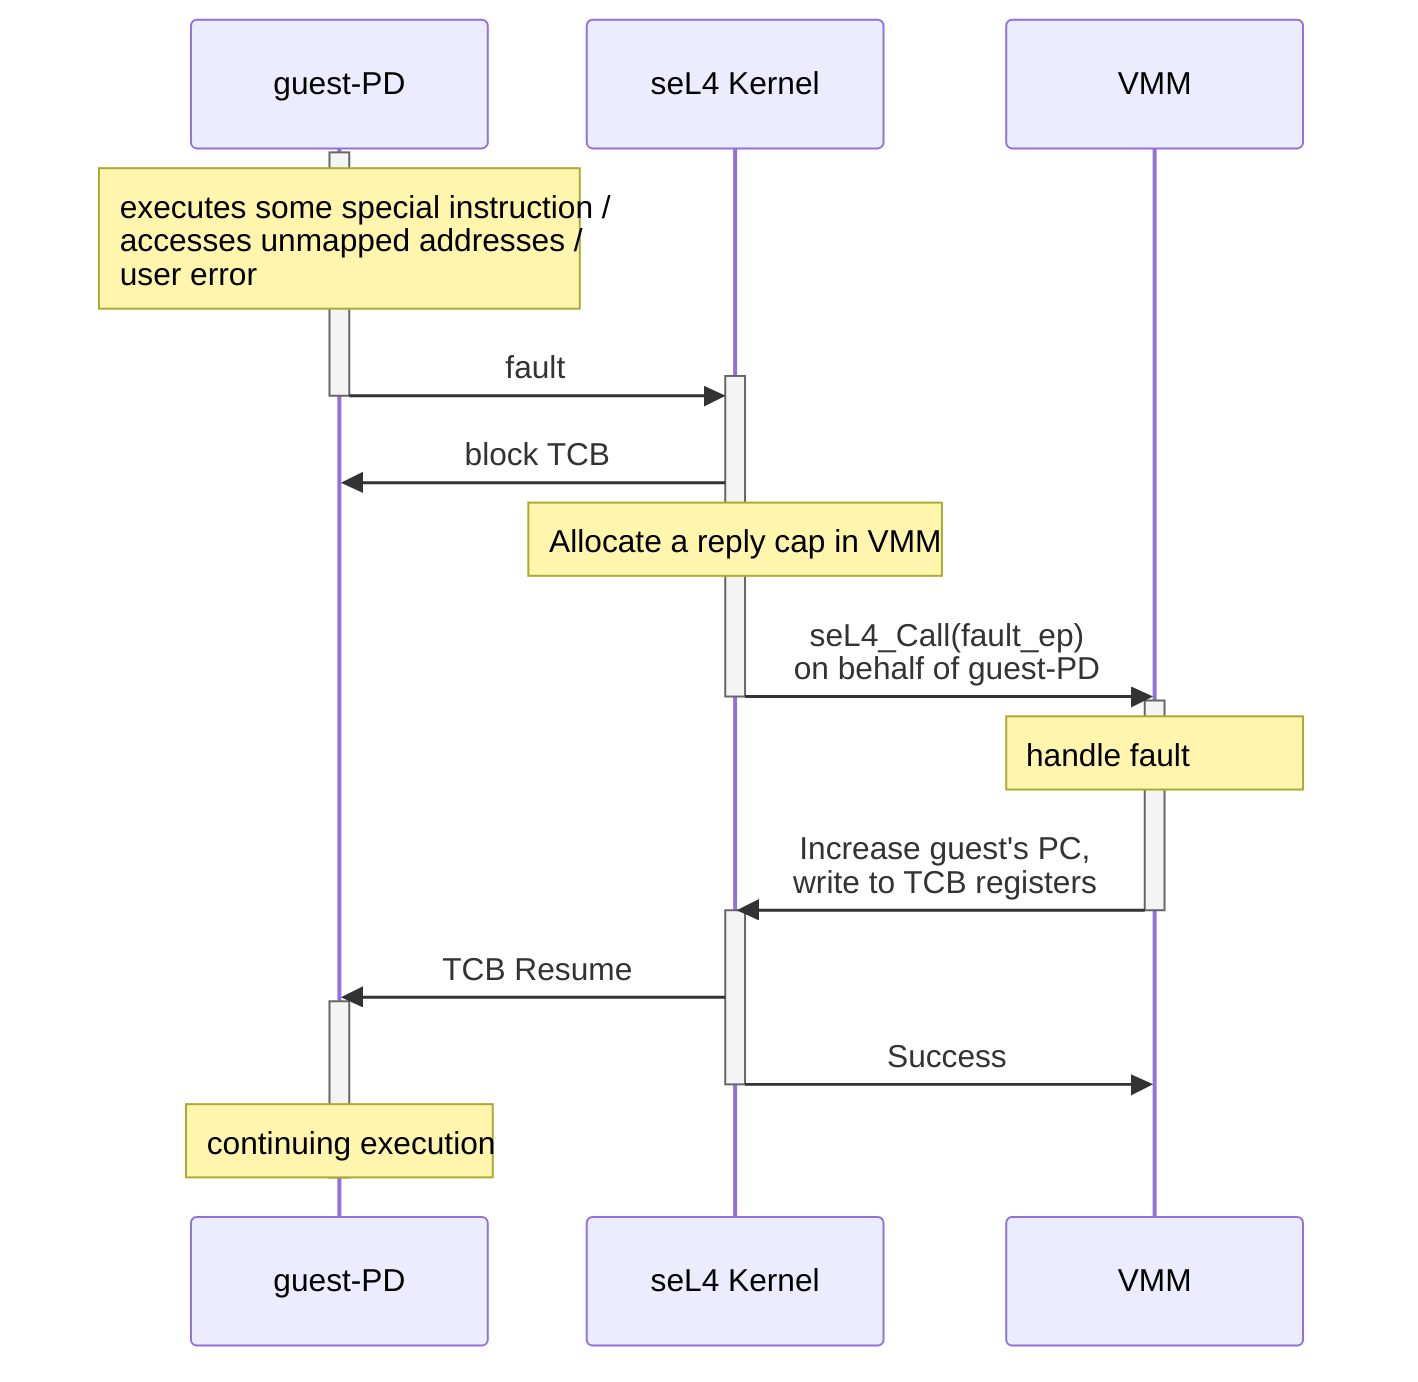 ---
config:
  noteAlign: "left"
---
sequenceDiagram
    participant G as guest-PD
    participant K as seL4 Kernel
    participant VMM
    
    activate G
    note over G: executes some special instruction / <br/> accesses unmapped addresses / <br/> user error
    G->>+K: fault
    deactivate G
    K->>G: block TCB
    note over K: Allocate a reply cap in VMM
    K->>-VMM: seL4_Call(fault_ep) <br/> on behalf of guest-PD
    activate VMM
    note over VMM: handle fault
    VMM->>K: Increase guest's PC, <br/> write to TCB registers
    deactivate VMM 
    activate K
    K->>G: TCB Resume
    activate G
    K->>VMM: Success
    deactivate K
    note over G: continuing execution
    deactivate G